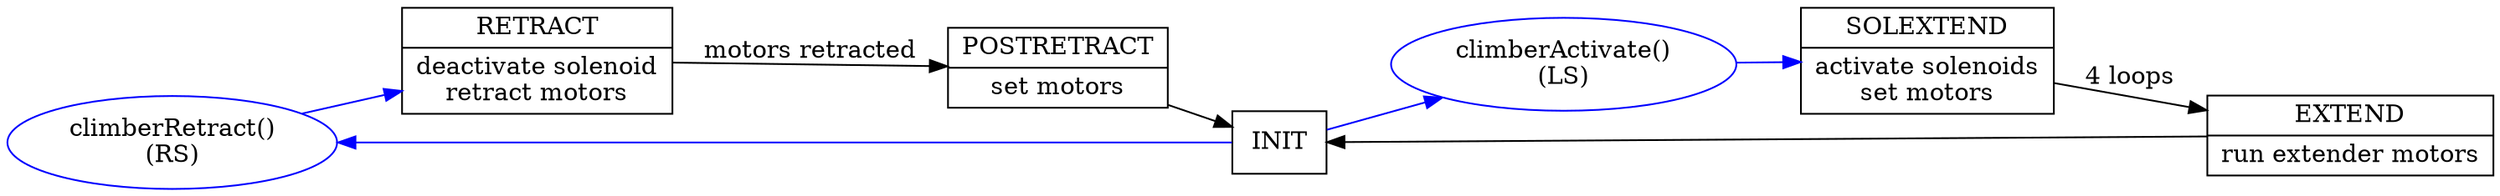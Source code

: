 /* sfdp -Tsvg climber.gv -o climber.svg; imv climber.svg
blue: happens upon user input of stated controller button
black: happens automatically based off of stated condition
*/
digraph {
	rankdir=LR;

	climberRetract [label="climberRetract()\n(RS)",color=blue];
	climberActivate [label="climberActivate()\n(LS)",color=blue];

	INIT[shape=record,label="INIT",root="true"];
	SOLEXTEND[shape=record,label="SOLEXTEND|activate solenoids\nset motors"];
	EXTEND[shape=record,label="EXTEND|run extender motors"];
	RETRACT[shape=record,label="RETRACT|deactivate solenoid\nretract motors"];
	POSTRETRACT[shape=record,label="POSTRETRACT|set motors"];

	EXTEND -> INIT;
	SOLEXTEND -> EXTEND[label="4 loops"];
	RETRACT -> POSTRETRACT[label="motors retracted"]
	POSTRETRACT -> INIT;
	climberRetract -> RETRACT[color=blue];
	climberActivate -> SOLEXTEND[color=blue];
	INIT -> { climberRetract; climberActivate } [color=blue];
}
